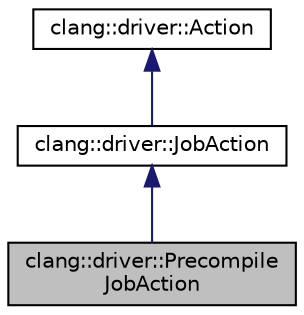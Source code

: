 digraph "clang::driver::PrecompileJobAction"
{
 // LATEX_PDF_SIZE
  bgcolor="transparent";
  edge [fontname="Helvetica",fontsize="10",labelfontname="Helvetica",labelfontsize="10"];
  node [fontname="Helvetica",fontsize="10",shape=record];
  Node1 [label="clang::driver::Precompile\lJobAction",height=0.2,width=0.4,color="black", fillcolor="grey75", style="filled", fontcolor="black",tooltip=" "];
  Node2 -> Node1 [dir="back",color="midnightblue",fontsize="10",style="solid",fontname="Helvetica"];
  Node2 [label="clang::driver::JobAction",height=0.2,width=0.4,color="black",URL="$classclang_1_1driver_1_1JobAction.html",tooltip=" "];
  Node3 -> Node2 [dir="back",color="midnightblue",fontsize="10",style="solid",fontname="Helvetica"];
  Node3 [label="clang::driver::Action",height=0.2,width=0.4,color="black",URL="$classclang_1_1driver_1_1Action.html",tooltip="Action - Represent an abstract compilation step to perform."];
}
